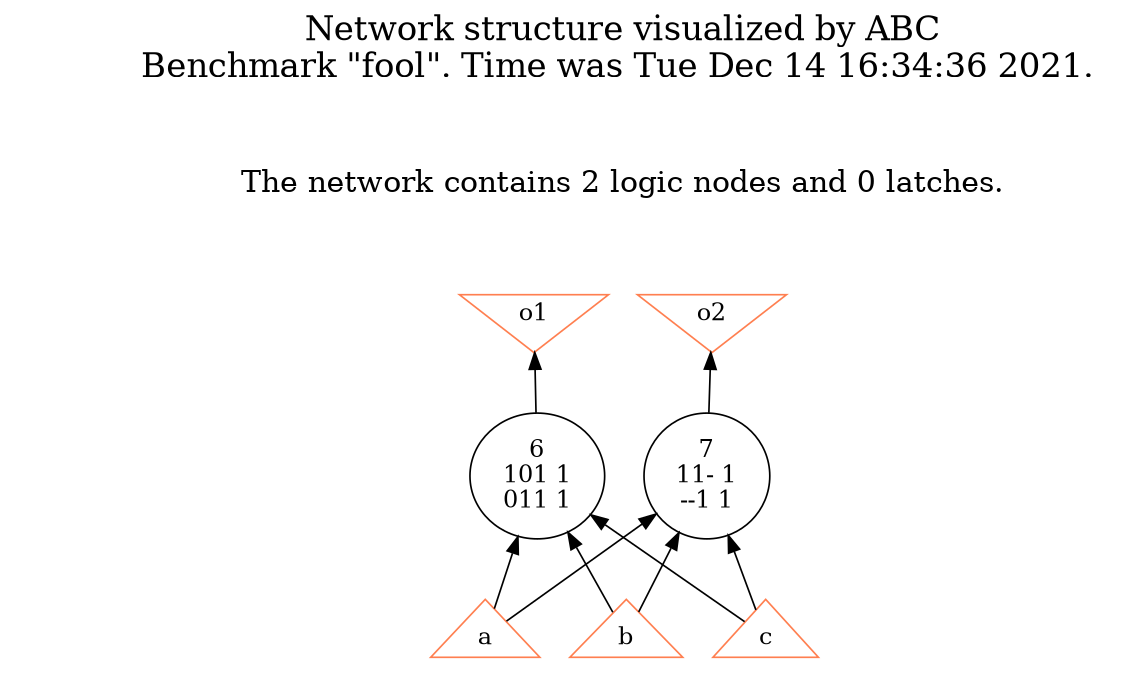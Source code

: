 # Network structure generated by ABC

digraph network {
size = "7.5,10";
center = true;
edge [dir = back];

{
  node [shape = plaintext];
  edge [style = invis];
  LevelTitle1 [label=""];
  LevelTitle2 [label=""];
  Level2 [label = ""];
  Level1 [label = ""];
  Level0 [label = ""];
  LevelTitle1 ->  LevelTitle2 ->  Level2 ->  Level1 ->  Level0;
}

{
  rank = same;
  LevelTitle1;
  title1 [shape=plaintext,
          fontsize=20,
          fontname = "Times-Roman",
          label="Network structure visualized by ABC\nBenchmark \"fool\". Time was Tue Dec 14 16:34:36 2021. "
         ];
}

{
  rank = same;
  LevelTitle2;
  title2 [shape=plaintext,
          fontsize=18,
          fontname = "Times-Roman",
          label="The network contains 2 logic nodes and 0 latches.\n"
         ];
}

{
  rank = same;
  Level2;
  Node4 [label = "o1", shape = invtriangle, color = coral, fillcolor = coral];
  Node5 [label = "o2", shape = invtriangle, color = coral, fillcolor = coral];
}

{
  rank = same;
  Level1;
  Node6 [label = "6\n101 1\n011 1", shape = ellipse];
  Node7 [label = "7\n11- 1\n--1 1", shape = ellipse];
}

{
  rank = same;
  Level0;
  Node1 [label = "a", shape = triangle, color = coral, fillcolor = coral];
  Node2 [label = "b", shape = triangle, color = coral, fillcolor = coral];
  Node3 [label = "c", shape = triangle, color = coral, fillcolor = coral];
}

title1 -> title2 [style = invis];
title2 -> Node4 [style = invis];
title2 -> Node5 [style = invis];
Node4 -> Node5 [style = invis];
Node4 -> Node6 [style = solid];
Node5 -> Node7 [style = solid];
Node6 -> Node1 [style = solid];
Node6 -> Node2 [style = solid];
Node6 -> Node3 [style = solid];
Node7 -> Node1 [style = solid];
Node7 -> Node2 [style = solid];
Node7 -> Node3 [style = solid];
}

